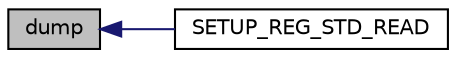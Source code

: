 digraph "dump"
{
  edge [fontname="Helvetica",fontsize="10",labelfontname="Helvetica",labelfontsize="10"];
  node [fontname="Helvetica",fontsize="10",shape=record];
  rankdir="LR";
  Node6 [label="dump",height=0.2,width=0.4,color="black", fillcolor="grey75", style="filled", fontcolor="black"];
  Node6 -> Node7 [dir="back",color="midnightblue",fontsize="10",style="solid",fontname="Helvetica"];
  Node7 [label="SETUP_REG_STD_READ",height=0.2,width=0.4,color="black", fillcolor="white", style="filled",URL="$d4/deb/timer__registers_8h.html#a07d853f046f2801585b1bc06fc280ded"];
}
